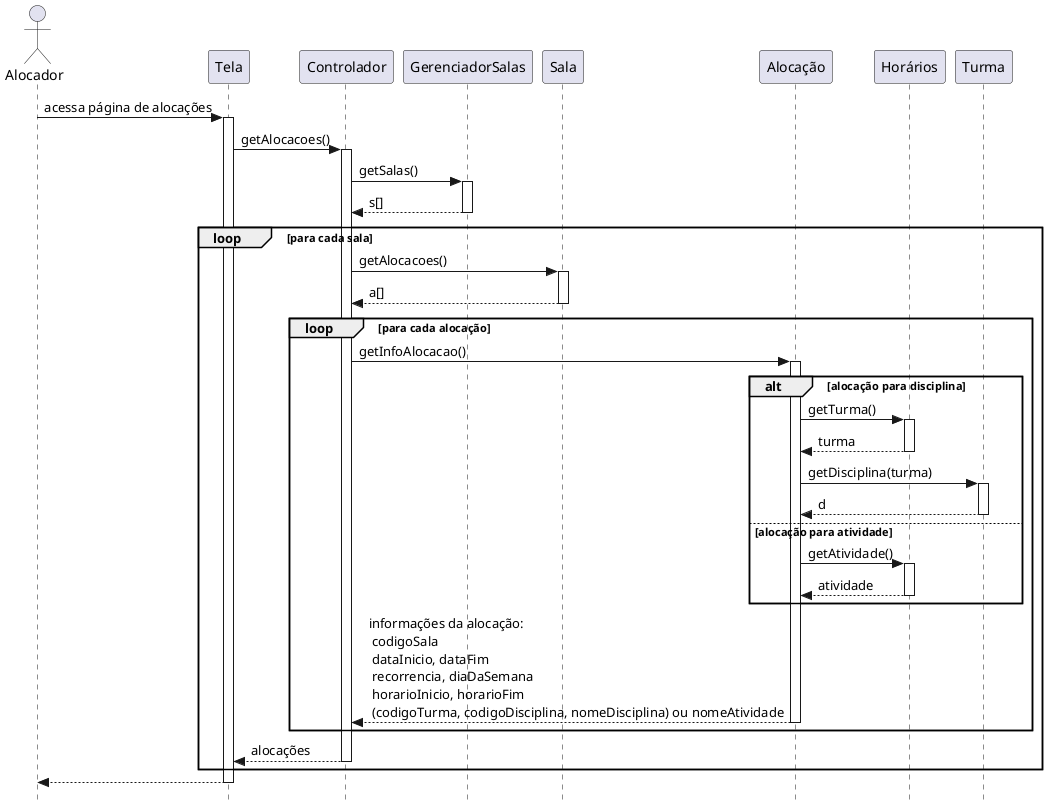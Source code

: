 @startuml Sequencia
skinparam style strictuml
autoactivate on

actor Alocador
participant Tela as t
participant Controlador as c
participant GerenciadorSalas as gs
participant Sala as s
participant Alocação as a
participant Horários as h
participant Turma as tu



Alocador -> t : acessa página de alocações
t -> c : getAlocacoes()
c -> gs : getSalas()
return s[]

loop para cada sala
    c -> s : getAlocacoes()
    return a[]

    loop para cada alocação
        c -> a : getInfoAlocacao()

        alt alocação para disciplina
            a -> h : getTurma()
            return turma
            a -> tu : getDisciplina(turma)
            return d

        else alocação para atividade
            a -> h : getAtividade()
            return atividade
        end
        
return informações da alocação:\n codigoSala\n dataInicio, dataFim\n recorrencia, diaDaSemana\n horarioInicio, horarioFim\n (codigoTurma, codigoDisciplina, nomeDisciplina) ou nomeAtividade
    end
return alocações
end
return 

@enduml
